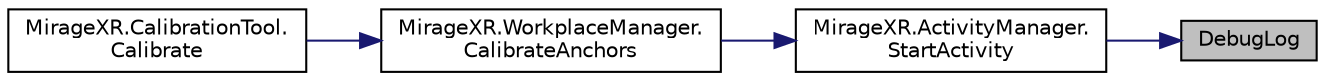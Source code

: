 digraph "DebugLog"
{
 // INTERACTIVE_SVG=YES
 // LATEX_PDF_SIZE
  edge [fontname="Helvetica",fontsize="10",labelfontname="Helvetica",labelfontsize="10"];
  node [fontname="Helvetica",fontsize="10",shape=record];
  rankdir="RL";
  Node1 [label="DebugLog",height=0.2,width=0.4,color="black", fillcolor="grey75", style="filled", fontcolor="black",tooltip="Adds debug message to UI debug console and normal debug log."];
  Node1 -> Node2 [dir="back",color="midnightblue",fontsize="10",style="solid",fontname="Helvetica"];
  Node2 [label="MirageXR.ActivityManager.\lStartActivity",height=0.2,width=0.4,color="black", fillcolor="white", style="filled",URL="$class_mirage_x_r_1_1_activity_manager.html#a7dcec5193cc83d51982799ff48804aaa",tooltip="Starts the activity when workplace file parsing is completed."];
  Node2 -> Node3 [dir="back",color="midnightblue",fontsize="10",style="solid",fontname="Helvetica"];
  Node3 [label="MirageXR.WorkplaceManager.\lCalibrateAnchors",height=0.2,width=0.4,color="black", fillcolor="white", style="filled",URL="$class_mirage_x_r_1_1_workplace_manager.html#a6234a2339eac7edc6bc84d2edf3f5e8b",tooltip="Calibrate workplace anchors."];
  Node3 -> Node4 [dir="back",color="midnightblue",fontsize="10",style="solid",fontname="Helvetica"];
  Node4 [label="MirageXR.CalibrationTool.\lCalibrate",height=0.2,width=0.4,color="black", fillcolor="white", style="filled",URL="$class_mirage_x_r_1_1_calibration_tool.html#a24cd7cc4761bafa4563a80d9987951ac",tooltip="Calibrate workplace model anchors."];
}
